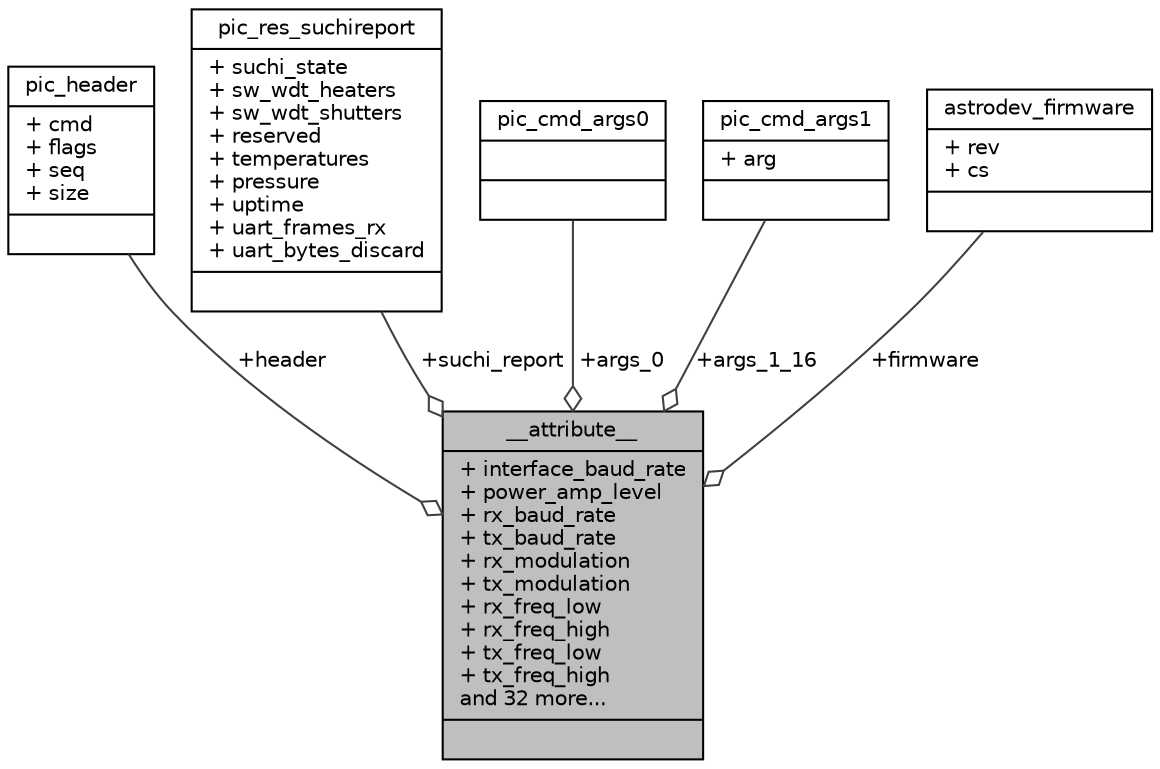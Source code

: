 digraph "__attribute__"
{
 // INTERACTIVE_SVG=YES
  edge [fontname="Helvetica",fontsize="10",labelfontname="Helvetica",labelfontsize="10"];
  node [fontname="Helvetica",fontsize="10",shape=record];
  Node1 [label="{__attribute__\n|+ interface_baud_rate\l+ power_amp_level\l+ rx_baud_rate\l+ tx_baud_rate\l+ rx_modulation\l+ tx_modulation\l+ rx_freq_low\l+ rx_freq_high\l+ tx_freq_low\l+ tx_freq_high\land 32 more...\l|}",height=0.2,width=0.4,color="black", fillcolor="grey75", style="filled", fontcolor="black"];
  Node2 -> Node1 [color="grey25",fontsize="10",style="solid",label=" +header" ,arrowhead="odiamond",fontname="Helvetica"];
  Node2 [label="{pic_header\n|+ cmd\l+ flags\l+ seq\l+ size\l|}",height=0.2,width=0.4,color="black", fillcolor="white", style="filled",URL="$structpic__header.html"];
  Node3 -> Node1 [color="grey25",fontsize="10",style="solid",label=" +suchi_report" ,arrowhead="odiamond",fontname="Helvetica"];
  Node3 [label="{pic_res_suchireport\n|+ suchi_state\l+ sw_wdt_heaters\l+ sw_wdt_shutters\l+ reserved\l+ temperatures\l+ pressure\l+ uptime\l+ uart_frames_rx\l+ uart_bytes_discard\l|}",height=0.2,width=0.4,color="black", fillcolor="white", style="filled",URL="$structpic__res__suchireport.html"];
  Node4 -> Node1 [color="grey25",fontsize="10",style="solid",label=" +args_0" ,arrowhead="odiamond",fontname="Helvetica"];
  Node4 [label="{pic_cmd_args0\n||}",height=0.2,width=0.4,color="black", fillcolor="white", style="filled",URL="$structpic__cmd__args0.html"];
  Node5 -> Node1 [color="grey25",fontsize="10",style="solid",label=" +args_1_16" ,arrowhead="odiamond",fontname="Helvetica"];
  Node5 [label="{pic_cmd_args1\n|+ arg\l|}",height=0.2,width=0.4,color="black", fillcolor="white", style="filled",URL="$structpic__cmd__args1.html"];
  Node6 -> Node1 [color="grey25",fontsize="10",style="solid",label=" +firmware" ,arrowhead="odiamond",fontname="Helvetica"];
  Node6 [label="{astrodev_firmware\n|+ rev\l+ cs\l|}",height=0.2,width=0.4,color="black", fillcolor="white", style="filled",URL="$structastrodev__firmware.html"];
}
